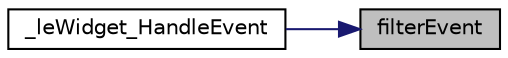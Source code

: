 digraph "filterEvent"
{
 // LATEX_PDF_SIZE
  edge [fontname="Helvetica",fontsize="10",labelfontname="Helvetica",labelfontsize="10"];
  node [fontname="Helvetica",fontsize="10",shape=record];
  rankdir="RL";
  Node1 [label="filterEvent",height=0.2,width=0.4,color="black", fillcolor="grey75", style="filled", fontcolor="black",tooltip=" "];
  Node1 -> Node2 [dir="back",color="midnightblue",fontsize="10",style="solid",fontname="Helvetica"];
  Node2 [label="_leWidget_HandleEvent",height=0.2,width=0.4,color="black", fillcolor="white", style="filled",URL="$legato__widget_8h.html#a15413db0c3e3b2bc453e664934bea0c1",tooltip=" "];
}
